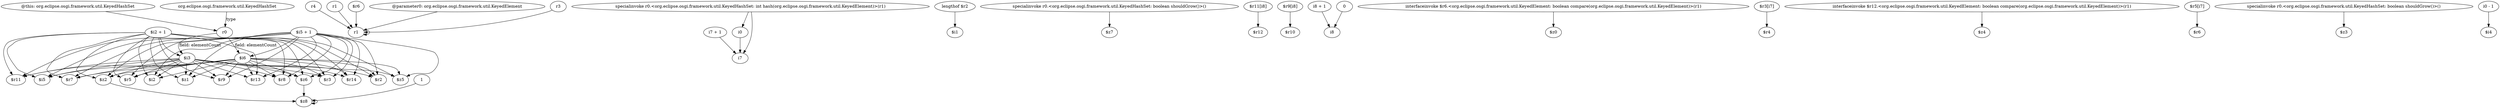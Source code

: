 digraph g {
0[label="$i3"]
1[label="$z5"]
0->1[label=""]
2[label="$i5 + 1"]
3[label="$i2"]
2->3[label=""]
4[label="r4"]
5[label="r1"]
4->5[label=""]
6[label="$r11"]
2->6[label=""]
7[label="1"]
8[label="$z8"]
7->8[label=""]
9[label="i0"]
10[label="i7"]
9->10[label=""]
11[label="$i6"]
12[label="$r14"]
11->12[label=""]
8->8[label=""]
13[label="r1"]
13->5[label=""]
11->3[label=""]
14[label="$i2 + 1"]
15[label="$r3"]
14->15[label=""]
16[label="$r5"]
0->16[label=""]
17[label="$r6"]
17->5[label=""]
18[label="$i5"]
0->18[label=""]
19[label="$z2"]
0->19[label=""]
20[label="lengthof $r2"]
21[label="$i1"]
20->21[label=""]
22[label="specialinvoke r0.<org.eclipse.osgi.framework.util.KeyedHashSet: boolean shouldGrow()>()"]
23[label="$z7"]
22->23[label=""]
24[label="$r9"]
14->24[label=""]
2->12[label=""]
25[label="@this: org.eclipse.osgi.framework.util.KeyedHashSet"]
26[label="r0"]
25->26[label=""]
14->0[label=""]
27[label="$r13"]
0->27[label=""]
28[label="org.eclipse.osgi.framework.util.KeyedHashSet"]
28->26[label="type"]
0->15[label=""]
11->6[label=""]
26->11[label="field: elementCount"]
29[label="$r11[i8]"]
30[label="$r12"]
29->30[label=""]
31[label="$r8"]
14->31[label=""]
32[label="$r7"]
14->32[label=""]
5->5[label=""]
14->18[label=""]
2->27[label=""]
33[label="@parameter0: org.eclipse.osgi.framework.util.KeyedElement"]
33->5[label=""]
0->24[label=""]
14->27[label=""]
2->31[label=""]
34[label="$z1"]
11->34[label=""]
35[label="$z6"]
2->35[label=""]
11->19[label=""]
0->12[label=""]
2->24[label=""]
0->35[label=""]
36[label="$r2"]
11->36[label=""]
2->1[label=""]
0->3[label=""]
37[label="i7 + 1"]
37->10[label=""]
38[label="$r9[i8]"]
39[label="$r10"]
38->39[label=""]
40[label="specialinvoke r0.<org.eclipse.osgi.framework.util.KeyedHashSet: int hash(org.eclipse.osgi.framework.util.KeyedElement)>(r1)"]
40->9[label=""]
14->16[label=""]
14->6[label=""]
41[label="i8 + 1"]
42[label="i8"]
41->42[label=""]
19->8[label=""]
11->32[label=""]
43[label="interfaceinvoke $r6.<org.eclipse.osgi.framework.util.KeyedElement: boolean compare(org.eclipse.osgi.framework.util.KeyedElement)>(r1)"]
44[label="$z0"]
43->44[label=""]
14->3[label=""]
0->6[label=""]
45[label="$r3[i7]"]
46[label="$r4"]
45->46[label=""]
26->0[label="field: elementCount"]
0->31[label=""]
2->15[label=""]
14->36[label=""]
47[label="interfaceinvoke $r12.<org.eclipse.osgi.framework.util.KeyedElement: boolean compare(org.eclipse.osgi.framework.util.KeyedElement)>(r1)"]
48[label="$z4"]
47->48[label=""]
2->16[label=""]
49[label="$r5[i7]"]
50[label="$r6"]
49->50[label=""]
11->15[label=""]
11->16[label=""]
0->34[label=""]
2->18[label=""]
35->8[label=""]
0->36[label=""]
14->35[label=""]
51[label="0"]
51->42[label=""]
11->31[label=""]
14->19[label=""]
2->34[label=""]
40->10[label=""]
2->19[label=""]
11->18[label=""]
52[label="r3"]
52->5[label=""]
2->32[label=""]
11->27[label=""]
14->34[label=""]
53[label="specialinvoke r0.<org.eclipse.osgi.framework.util.KeyedHashSet: boolean shouldGrow()>()"]
54[label="$z3"]
53->54[label=""]
11->35[label=""]
11->1[label=""]
0->32[label=""]
14->1[label=""]
11->24[label=""]
2->36[label=""]
2->11[label=""]
55[label="i0 - 1"]
56[label="$i4"]
55->56[label=""]
14->12[label=""]
}